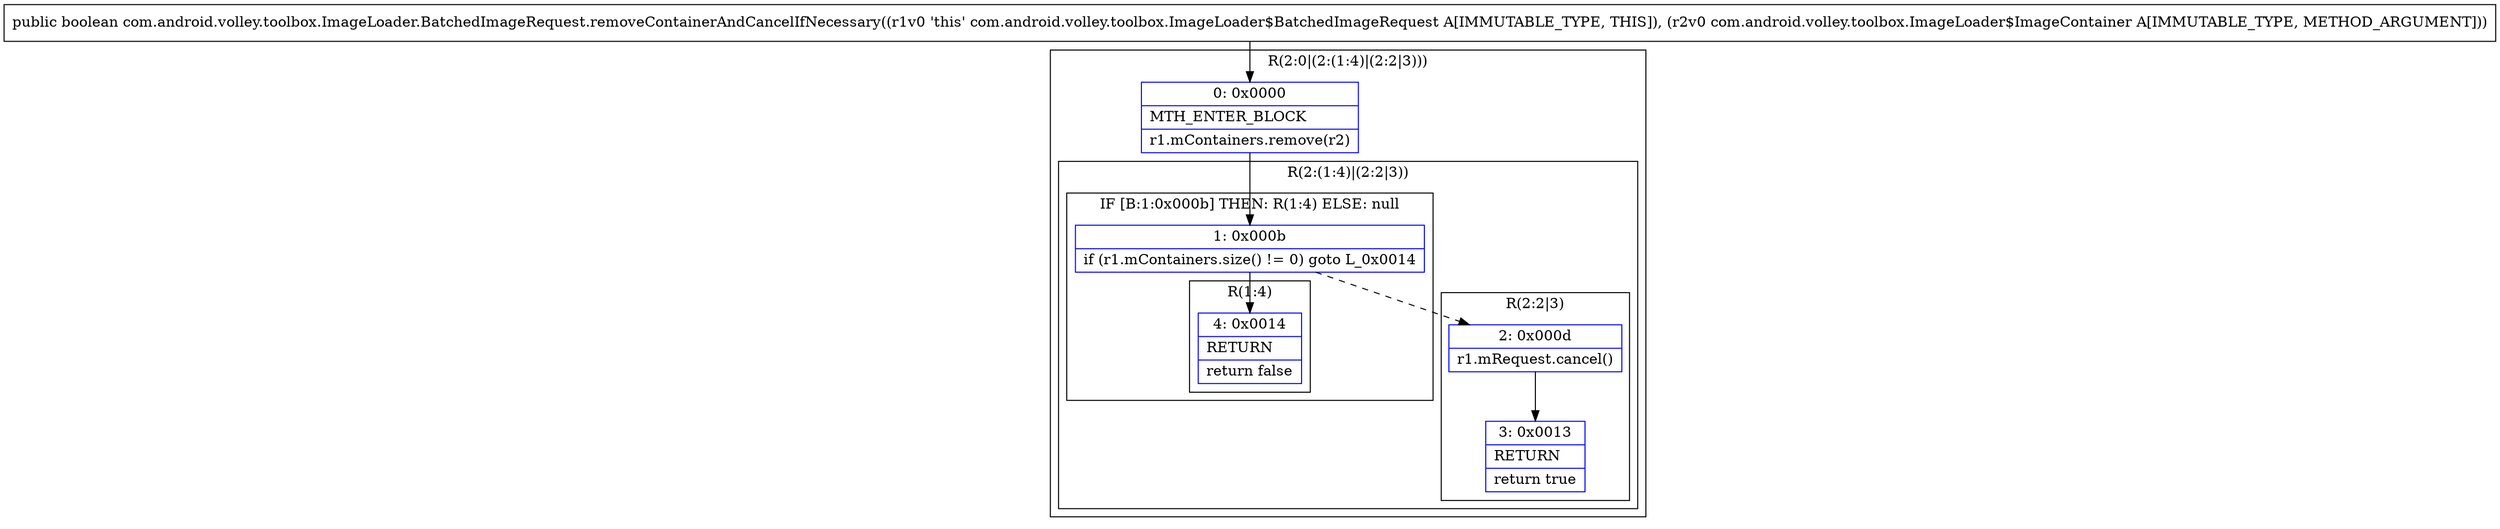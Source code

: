 digraph "CFG forcom.android.volley.toolbox.ImageLoader.BatchedImageRequest.removeContainerAndCancelIfNecessary(Lcom\/android\/volley\/toolbox\/ImageLoader$ImageContainer;)Z" {
subgraph cluster_Region_1738660951 {
label = "R(2:0|(2:(1:4)|(2:2|3)))";
node [shape=record,color=blue];
Node_0 [shape=record,label="{0\:\ 0x0000|MTH_ENTER_BLOCK\l|r1.mContainers.remove(r2)\l}"];
subgraph cluster_Region_623651389 {
label = "R(2:(1:4)|(2:2|3))";
node [shape=record,color=blue];
subgraph cluster_IfRegion_1988371023 {
label = "IF [B:1:0x000b] THEN: R(1:4) ELSE: null";
node [shape=record,color=blue];
Node_1 [shape=record,label="{1\:\ 0x000b|if (r1.mContainers.size() != 0) goto L_0x0014\l}"];
subgraph cluster_Region_947606240 {
label = "R(1:4)";
node [shape=record,color=blue];
Node_4 [shape=record,label="{4\:\ 0x0014|RETURN\l|return false\l}"];
}
}
subgraph cluster_Region_1372676828 {
label = "R(2:2|3)";
node [shape=record,color=blue];
Node_2 [shape=record,label="{2\:\ 0x000d|r1.mRequest.cancel()\l}"];
Node_3 [shape=record,label="{3\:\ 0x0013|RETURN\l|return true\l}"];
}
}
}
MethodNode[shape=record,label="{public boolean com.android.volley.toolbox.ImageLoader.BatchedImageRequest.removeContainerAndCancelIfNecessary((r1v0 'this' com.android.volley.toolbox.ImageLoader$BatchedImageRequest A[IMMUTABLE_TYPE, THIS]), (r2v0 com.android.volley.toolbox.ImageLoader$ImageContainer A[IMMUTABLE_TYPE, METHOD_ARGUMENT])) }"];
MethodNode -> Node_0;
Node_0 -> Node_1;
Node_1 -> Node_2[style=dashed];
Node_1 -> Node_4;
Node_2 -> Node_3;
}

